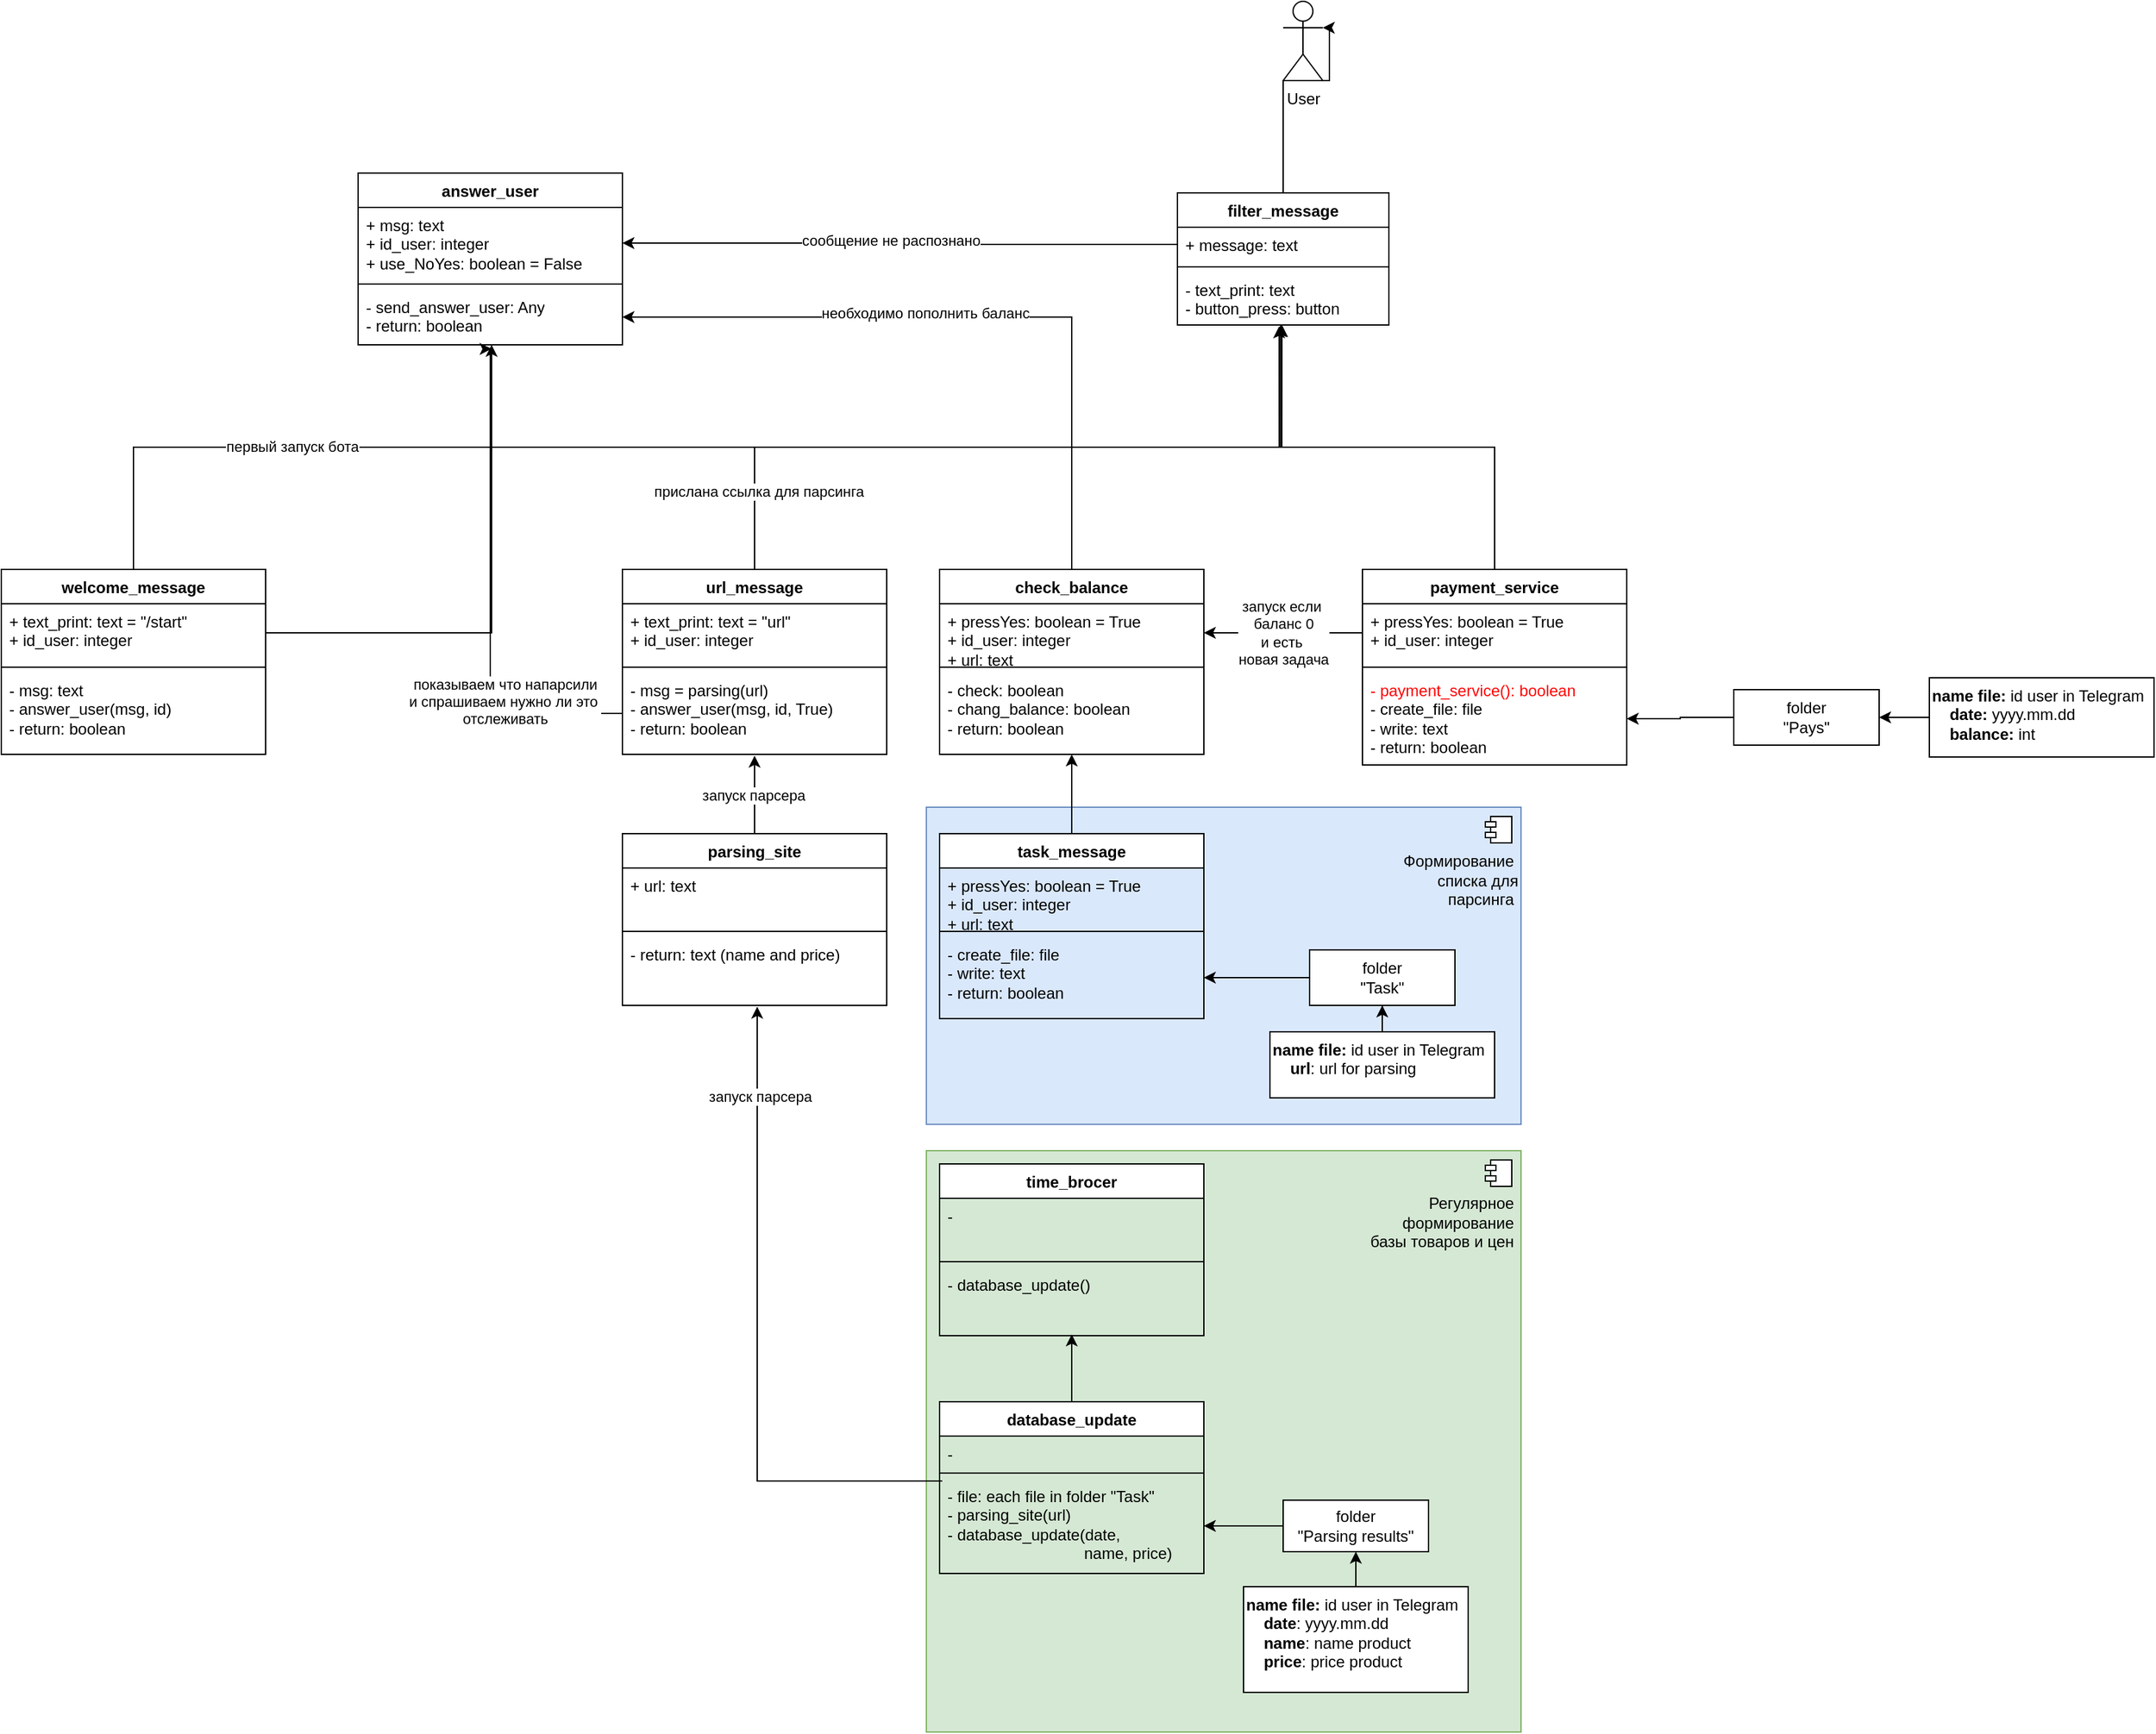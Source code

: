<mxfile version="22.0.8" type="github">
  <diagram name="Страница — 1" id="5FJGtUaLvc8kbi69Jgre">
    <mxGraphModel dx="3728" dy="2356" grid="0" gridSize="10" guides="0" tooltips="1" connect="1" arrows="1" fold="1" page="1" pageScale="1" pageWidth="827" pageHeight="1169" math="0" shadow="0">
      <root>
        <mxCell id="0" />
        <mxCell id="1" parent="0" />
        <mxCell id="Y0vespap-BMlkndGWWb3-69" value="Формирование&amp;nbsp;&lt;br&gt;списка для&lt;br&gt;парсинга&amp;nbsp;&lt;br&gt;&lt;br&gt;&lt;br&gt;&lt;br&gt;&lt;br&gt;&lt;br&gt;&lt;br&gt;&lt;br&gt;&lt;br&gt;&lt;br&gt;" style="html=1;dropTarget=0;whiteSpace=wrap;fillColor=#dae8fc;strokeColor=#6c8ebf;align=right;" parent="1" vertex="1">
          <mxGeometry x="-490" y="500" width="450" height="240" as="geometry" />
        </mxCell>
        <mxCell id="Y0vespap-BMlkndGWWb3-70" value="" style="shape=module;jettyWidth=8;jettyHeight=4;" parent="Y0vespap-BMlkndGWWb3-69" vertex="1">
          <mxGeometry x="1" width="20" height="20" relative="1" as="geometry">
            <mxPoint x="-27" y="7" as="offset" />
          </mxGeometry>
        </mxCell>
        <mxCell id="Y0vespap-BMlkndGWWb3-25" value="Регулярное&amp;nbsp;&lt;br&gt;формирование&amp;nbsp;&lt;br&gt;базы товаров и цен&amp;nbsp;&lt;br&gt;&lt;br&gt;&lt;br&gt;&lt;br&gt;&lt;br&gt;&lt;br&gt;&lt;br&gt;&lt;br&gt;&lt;br&gt;&lt;br&gt;&lt;br&gt;&lt;br&gt;&lt;br&gt;&lt;br&gt;&lt;br&gt;&lt;br&gt;&lt;br&gt;&lt;br&gt;&lt;br&gt;&lt;br&gt;&lt;br&gt;&lt;br&gt;&lt;br&gt;&lt;br&gt;" style="html=1;dropTarget=0;whiteSpace=wrap;fillColor=#d5e8d4;strokeColor=#82b366;align=right;" parent="1" vertex="1">
          <mxGeometry x="-490" y="760" width="450" height="440" as="geometry" />
        </mxCell>
        <mxCell id="Y0vespap-BMlkndGWWb3-26" value="" style="shape=module;jettyWidth=8;jettyHeight=4;" parent="Y0vespap-BMlkndGWWb3-25" vertex="1">
          <mxGeometry x="1" width="20" height="20" relative="1" as="geometry">
            <mxPoint x="-27" y="7" as="offset" />
          </mxGeometry>
        </mxCell>
        <mxCell id="H9uGGTbssXHLd05-33D6-1" value="filter_message" style="swimlane;fontStyle=1;align=center;verticalAlign=top;childLayout=stackLayout;horizontal=1;startSize=26;horizontalStack=0;resizeParent=1;resizeParentMax=0;resizeLast=0;collapsible=1;marginBottom=0;whiteSpace=wrap;html=1;" parent="1" vertex="1">
          <mxGeometry x="-300" y="35" width="160" height="100" as="geometry" />
        </mxCell>
        <mxCell id="H9uGGTbssXHLd05-33D6-2" value="+ message: text" style="text;strokeColor=none;fillColor=none;align=left;verticalAlign=top;spacingLeft=4;spacingRight=4;overflow=hidden;rotatable=0;points=[[0,0.5],[1,0.5]];portConstraint=eastwest;whiteSpace=wrap;html=1;" parent="H9uGGTbssXHLd05-33D6-1" vertex="1">
          <mxGeometry y="26" width="160" height="26" as="geometry" />
        </mxCell>
        <mxCell id="H9uGGTbssXHLd05-33D6-3" value="" style="line;strokeWidth=1;fillColor=none;align=left;verticalAlign=middle;spacingTop=-1;spacingLeft=3;spacingRight=3;rotatable=0;labelPosition=right;points=[];portConstraint=eastwest;strokeColor=inherit;" parent="H9uGGTbssXHLd05-33D6-1" vertex="1">
          <mxGeometry y="52" width="160" height="8" as="geometry" />
        </mxCell>
        <mxCell id="H9uGGTbssXHLd05-33D6-4" value="- text_print: text&lt;br&gt;- button_press: button" style="text;strokeColor=none;fillColor=none;align=left;verticalAlign=top;spacingLeft=4;spacingRight=4;overflow=hidden;rotatable=0;points=[[0,0.5],[1,0.5]];portConstraint=eastwest;whiteSpace=wrap;html=1;" parent="H9uGGTbssXHLd05-33D6-1" vertex="1">
          <mxGeometry y="60" width="160" height="40" as="geometry" />
        </mxCell>
        <mxCell id="H9uGGTbssXHLd05-33D6-6" value="User" style="shape=umlActor;verticalLabelPosition=bottom;verticalAlign=top;html=1;" parent="1" vertex="1">
          <mxGeometry x="-220" y="-110" width="30" height="60" as="geometry" />
        </mxCell>
        <mxCell id="Y0vespap-BMlkndGWWb3-32" style="edgeStyle=orthogonalEdgeStyle;rounded=0;orthogonalLoop=1;jettySize=auto;html=1;entryX=0.494;entryY=1;entryDx=0;entryDy=0;entryPerimeter=0;" parent="1" source="H0bfLcFETeNuK2Q-7Ryl-2" target="H9uGGTbssXHLd05-33D6-4" edge="1">
          <mxGeometry relative="1" as="geometry" />
        </mxCell>
        <mxCell id="Y0vespap-BMlkndGWWb3-60" value="первый запуск бота" style="edgeLabel;html=1;align=center;verticalAlign=middle;resizable=0;points=[];" parent="Y0vespap-BMlkndGWWb3-32" vertex="1" connectable="0">
          <mxGeometry x="-0.543" y="3" relative="1" as="geometry">
            <mxPoint x="-29" y="2" as="offset" />
          </mxGeometry>
        </mxCell>
        <mxCell id="H0bfLcFETeNuK2Q-7Ryl-2" value="welcome_message" style="swimlane;fontStyle=1;align=center;verticalAlign=top;childLayout=stackLayout;horizontal=1;startSize=26;horizontalStack=0;resizeParent=1;resizeParentMax=0;resizeLast=0;collapsible=1;marginBottom=0;whiteSpace=wrap;html=1;" parent="1" vertex="1">
          <mxGeometry x="-1190" y="320" width="200" height="140" as="geometry" />
        </mxCell>
        <mxCell id="H0bfLcFETeNuK2Q-7Ryl-3" value="+ text_print: text = &quot;/start&quot;&lt;br&gt;+ id_user: integer" style="text;strokeColor=none;fillColor=none;align=left;verticalAlign=top;spacingLeft=4;spacingRight=4;overflow=hidden;rotatable=0;points=[[0,0.5],[1,0.5]];portConstraint=eastwest;whiteSpace=wrap;html=1;" parent="H0bfLcFETeNuK2Q-7Ryl-2" vertex="1">
          <mxGeometry y="26" width="200" height="44" as="geometry" />
        </mxCell>
        <mxCell id="H0bfLcFETeNuK2Q-7Ryl-4" value="" style="line;strokeWidth=1;fillColor=none;align=left;verticalAlign=middle;spacingTop=-1;spacingLeft=3;spacingRight=3;rotatable=0;labelPosition=right;points=[];portConstraint=eastwest;strokeColor=inherit;" parent="H0bfLcFETeNuK2Q-7Ryl-2" vertex="1">
          <mxGeometry y="70" width="200" height="8" as="geometry" />
        </mxCell>
        <mxCell id="H0bfLcFETeNuK2Q-7Ryl-5" value="- msg: text&lt;br&gt;- answer_user(msg, id)&lt;br&gt;-&amp;nbsp;return: boolean" style="text;strokeColor=none;fillColor=none;align=left;verticalAlign=top;spacingLeft=4;spacingRight=4;overflow=hidden;rotatable=0;points=[[0,0.5],[1,0.5]];portConstraint=eastwest;whiteSpace=wrap;html=1;" parent="H0bfLcFETeNuK2Q-7Ryl-2" vertex="1">
          <mxGeometry y="78" width="200" height="62" as="geometry" />
        </mxCell>
        <mxCell id="H0bfLcFETeNuK2Q-7Ryl-6" value="answer_user" style="swimlane;fontStyle=1;align=center;verticalAlign=top;childLayout=stackLayout;horizontal=1;startSize=26;horizontalStack=0;resizeParent=1;resizeParentMax=0;resizeLast=0;collapsible=1;marginBottom=0;whiteSpace=wrap;html=1;" parent="1" vertex="1">
          <mxGeometry x="-920" y="20" width="200" height="130" as="geometry" />
        </mxCell>
        <mxCell id="H0bfLcFETeNuK2Q-7Ryl-7" value="+ msg: text&lt;br&gt;+ id_user: integer&lt;br&gt;+ use_NoYes: boolean = False" style="text;strokeColor=none;fillColor=none;align=left;verticalAlign=top;spacingLeft=4;spacingRight=4;overflow=hidden;rotatable=0;points=[[0,0.5],[1,0.5]];portConstraint=eastwest;whiteSpace=wrap;html=1;" parent="H0bfLcFETeNuK2Q-7Ryl-6" vertex="1">
          <mxGeometry y="26" width="200" height="54" as="geometry" />
        </mxCell>
        <mxCell id="H0bfLcFETeNuK2Q-7Ryl-8" value="" style="line;strokeWidth=1;fillColor=none;align=left;verticalAlign=middle;spacingTop=-1;spacingLeft=3;spacingRight=3;rotatable=0;labelPosition=right;points=[];portConstraint=eastwest;strokeColor=inherit;" parent="H0bfLcFETeNuK2Q-7Ryl-6" vertex="1">
          <mxGeometry y="80" width="200" height="8" as="geometry" />
        </mxCell>
        <mxCell id="H0bfLcFETeNuK2Q-7Ryl-9" value="- send_answer_user: Any&lt;br&gt;- return: boolean" style="text;strokeColor=none;fillColor=none;align=left;verticalAlign=top;spacingLeft=4;spacingRight=4;overflow=hidden;rotatable=0;points=[[0,0.5],[1,0.5]];portConstraint=eastwest;whiteSpace=wrap;html=1;" parent="H0bfLcFETeNuK2Q-7Ryl-6" vertex="1">
          <mxGeometry y="88" width="200" height="42" as="geometry" />
        </mxCell>
        <mxCell id="Y0vespap-BMlkndGWWb3-33" style="edgeStyle=orthogonalEdgeStyle;rounded=0;orthogonalLoop=1;jettySize=auto;html=1;entryX=0.494;entryY=1;entryDx=0;entryDy=0;entryPerimeter=0;" parent="1" source="ytyW5f8ttz-P0lV4MFBV-1" target="H9uGGTbssXHLd05-33D6-4" edge="1">
          <mxGeometry relative="1" as="geometry" />
        </mxCell>
        <mxCell id="Y0vespap-BMlkndGWWb3-61" value="прислана ссылка для парсинга" style="edgeLabel;html=1;align=center;verticalAlign=middle;resizable=0;points=[];" parent="Y0vespap-BMlkndGWWb3-33" vertex="1" connectable="0">
          <mxGeometry x="-0.798" y="-3" relative="1" as="geometry">
            <mxPoint as="offset" />
          </mxGeometry>
        </mxCell>
        <mxCell id="ytyW5f8ttz-P0lV4MFBV-1" value="url_message" style="swimlane;fontStyle=1;align=center;verticalAlign=top;childLayout=stackLayout;horizontal=1;startSize=26;horizontalStack=0;resizeParent=1;resizeParentMax=0;resizeLast=0;collapsible=1;marginBottom=0;whiteSpace=wrap;html=1;" parent="1" vertex="1">
          <mxGeometry x="-720" y="320" width="200" height="140" as="geometry" />
        </mxCell>
        <mxCell id="ytyW5f8ttz-P0lV4MFBV-2" value="+ text_print: text = &quot;url&quot;&amp;nbsp;&lt;br&gt;+ id_user: integer" style="text;strokeColor=none;fillColor=none;align=left;verticalAlign=top;spacingLeft=4;spacingRight=4;overflow=hidden;rotatable=0;points=[[0,0.5],[1,0.5]];portConstraint=eastwest;whiteSpace=wrap;html=1;" parent="ytyW5f8ttz-P0lV4MFBV-1" vertex="1">
          <mxGeometry y="26" width="200" height="44" as="geometry" />
        </mxCell>
        <mxCell id="ytyW5f8ttz-P0lV4MFBV-3" value="" style="line;strokeWidth=1;fillColor=none;align=left;verticalAlign=middle;spacingTop=-1;spacingLeft=3;spacingRight=3;rotatable=0;labelPosition=right;points=[];portConstraint=eastwest;strokeColor=inherit;" parent="ytyW5f8ttz-P0lV4MFBV-1" vertex="1">
          <mxGeometry y="70" width="200" height="8" as="geometry" />
        </mxCell>
        <mxCell id="ytyW5f8ttz-P0lV4MFBV-4" value="- msg = parsing(url)&lt;br&gt;- answer_user(msg, id, True)&lt;br&gt;- return: boolean" style="text;strokeColor=none;fillColor=none;align=left;verticalAlign=top;spacingLeft=4;spacingRight=4;overflow=hidden;rotatable=0;points=[[0,0.5],[1,0.5]];portConstraint=eastwest;whiteSpace=wrap;html=1;" parent="ytyW5f8ttz-P0lV4MFBV-1" vertex="1">
          <mxGeometry y="78" width="200" height="62" as="geometry" />
        </mxCell>
        <mxCell id="ytyW5f8ttz-P0lV4MFBV-6" value="parsing_site" style="swimlane;fontStyle=1;align=center;verticalAlign=top;childLayout=stackLayout;horizontal=1;startSize=26;horizontalStack=0;resizeParent=1;resizeParentMax=0;resizeLast=0;collapsible=1;marginBottom=0;whiteSpace=wrap;html=1;" parent="1" vertex="1">
          <mxGeometry x="-720" y="520" width="200" height="130" as="geometry" />
        </mxCell>
        <mxCell id="ytyW5f8ttz-P0lV4MFBV-7" value="+ url: text" style="text;strokeColor=none;fillColor=none;align=left;verticalAlign=top;spacingLeft=4;spacingRight=4;overflow=hidden;rotatable=0;points=[[0,0.5],[1,0.5]];portConstraint=eastwest;whiteSpace=wrap;html=1;" parent="ytyW5f8ttz-P0lV4MFBV-6" vertex="1">
          <mxGeometry y="26" width="200" height="44" as="geometry" />
        </mxCell>
        <mxCell id="ytyW5f8ttz-P0lV4MFBV-8" value="" style="line;strokeWidth=1;fillColor=none;align=left;verticalAlign=middle;spacingTop=-1;spacingLeft=3;spacingRight=3;rotatable=0;labelPosition=right;points=[];portConstraint=eastwest;strokeColor=inherit;" parent="ytyW5f8ttz-P0lV4MFBV-6" vertex="1">
          <mxGeometry y="70" width="200" height="8" as="geometry" />
        </mxCell>
        <mxCell id="ytyW5f8ttz-P0lV4MFBV-9" value="- return: text (name and price)" style="text;strokeColor=none;fillColor=none;align=left;verticalAlign=top;spacingLeft=4;spacingRight=4;overflow=hidden;rotatable=0;points=[[0,0.5],[1,0.5]];portConstraint=eastwest;whiteSpace=wrap;html=1;" parent="ytyW5f8ttz-P0lV4MFBV-6" vertex="1">
          <mxGeometry y="78" width="200" height="52" as="geometry" />
        </mxCell>
        <mxCell id="Y0vespap-BMlkndGWWb3-56" style="edgeStyle=orthogonalEdgeStyle;rounded=0;orthogonalLoop=1;jettySize=auto;html=1;entryX=0.5;entryY=1;entryDx=0;entryDy=0;" parent="1" source="ytyW5f8ttz-P0lV4MFBV-10" target="Y0vespap-BMlkndGWWb3-51" edge="1">
          <mxGeometry relative="1" as="geometry" />
        </mxCell>
        <mxCell id="ytyW5f8ttz-P0lV4MFBV-10" value="task_message" style="swimlane;fontStyle=1;align=center;verticalAlign=top;childLayout=stackLayout;horizontal=1;startSize=26;horizontalStack=0;resizeParent=1;resizeParentMax=0;resizeLast=0;collapsible=1;marginBottom=0;whiteSpace=wrap;html=1;" parent="1" vertex="1">
          <mxGeometry x="-480" y="520" width="200" height="140" as="geometry" />
        </mxCell>
        <mxCell id="ytyW5f8ttz-P0lV4MFBV-11" value="+ pressYes: boolean = True&lt;br&gt;+ id_user: integer&lt;br&gt;+ url: text&amp;nbsp;" style="text;strokeColor=none;fillColor=none;align=left;verticalAlign=top;spacingLeft=4;spacingRight=4;overflow=hidden;rotatable=0;points=[[0,0.5],[1,0.5]];portConstraint=eastwest;whiteSpace=wrap;html=1;" parent="ytyW5f8ttz-P0lV4MFBV-10" vertex="1">
          <mxGeometry y="26" width="200" height="44" as="geometry" />
        </mxCell>
        <mxCell id="ytyW5f8ttz-P0lV4MFBV-12" value="" style="line;strokeWidth=1;fillColor=none;align=left;verticalAlign=middle;spacingTop=-1;spacingLeft=3;spacingRight=3;rotatable=0;labelPosition=right;points=[];portConstraint=eastwest;strokeColor=inherit;" parent="ytyW5f8ttz-P0lV4MFBV-10" vertex="1">
          <mxGeometry y="70" width="200" height="8" as="geometry" />
        </mxCell>
        <mxCell id="ytyW5f8ttz-P0lV4MFBV-13" value="- create_file: file&lt;br&gt;- write: text&lt;br&gt;- return: boolean" style="text;strokeColor=none;fillColor=none;align=left;verticalAlign=top;spacingLeft=4;spacingRight=4;overflow=hidden;rotatable=0;points=[[0,0.5],[1,0.5]];portConstraint=eastwest;whiteSpace=wrap;html=1;" parent="ytyW5f8ttz-P0lV4MFBV-10" vertex="1">
          <mxGeometry y="78" width="200" height="62" as="geometry" />
        </mxCell>
        <mxCell id="Y0vespap-BMlkndGWWb3-38" style="edgeStyle=orthogonalEdgeStyle;rounded=0;orthogonalLoop=1;jettySize=auto;html=1;entryX=0.5;entryY=1;entryDx=0;entryDy=0;" parent="1" source="Y0vespap-BMlkndGWWb3-4" target="Y0vespap-BMlkndGWWb3-7" edge="1">
          <mxGeometry relative="1" as="geometry" />
        </mxCell>
        <mxCell id="Y0vespap-BMlkndGWWb3-4" value="&lt;b&gt;name file:&lt;/b&gt; id user in Telegram&amp;nbsp;&amp;nbsp;&lt;br&gt;&lt;b&gt;&amp;nbsp; &amp;nbsp; url&lt;/b&gt;: url for parsing&amp;nbsp;" style="html=1;whiteSpace=wrap;align=left;verticalAlign=top;" parent="1" vertex="1">
          <mxGeometry x="-230" y="670" width="170" height="50" as="geometry" />
        </mxCell>
        <mxCell id="Y0vespap-BMlkndGWWb3-39" style="edgeStyle=orthogonalEdgeStyle;rounded=0;orthogonalLoop=1;jettySize=auto;html=1;" parent="1" source="Y0vespap-BMlkndGWWb3-7" target="ytyW5f8ttz-P0lV4MFBV-13" edge="1">
          <mxGeometry relative="1" as="geometry" />
        </mxCell>
        <mxCell id="Y0vespap-BMlkndGWWb3-7" value="folder &lt;br&gt;&quot;Task&quot;" style="html=1;whiteSpace=wrap;" parent="1" vertex="1">
          <mxGeometry x="-200" y="608" width="110" height="42" as="geometry" />
        </mxCell>
        <mxCell id="Y0vespap-BMlkndGWWb3-9" value="time_brocer" style="swimlane;fontStyle=1;align=center;verticalAlign=top;childLayout=stackLayout;horizontal=1;startSize=26;horizontalStack=0;resizeParent=1;resizeParentMax=0;resizeLast=0;collapsible=1;marginBottom=0;whiteSpace=wrap;html=1;" parent="1" vertex="1">
          <mxGeometry x="-480" y="770" width="200" height="130" as="geometry" />
        </mxCell>
        <mxCell id="Y0vespap-BMlkndGWWb3-10" value="-&amp;nbsp;" style="text;strokeColor=none;fillColor=none;align=left;verticalAlign=top;spacingLeft=4;spacingRight=4;overflow=hidden;rotatable=0;points=[[0,0.5],[1,0.5]];portConstraint=eastwest;whiteSpace=wrap;html=1;" parent="Y0vespap-BMlkndGWWb3-9" vertex="1">
          <mxGeometry y="26" width="200" height="44" as="geometry" />
        </mxCell>
        <mxCell id="Y0vespap-BMlkndGWWb3-11" value="" style="line;strokeWidth=1;fillColor=none;align=left;verticalAlign=middle;spacingTop=-1;spacingLeft=3;spacingRight=3;rotatable=0;labelPosition=right;points=[];portConstraint=eastwest;strokeColor=inherit;" parent="Y0vespap-BMlkndGWWb3-9" vertex="1">
          <mxGeometry y="70" width="200" height="8" as="geometry" />
        </mxCell>
        <mxCell id="Y0vespap-BMlkndGWWb3-12" value="- database_update()" style="text;strokeColor=none;fillColor=none;align=left;verticalAlign=top;spacingLeft=4;spacingRight=4;overflow=hidden;rotatable=0;points=[[0,0.5],[1,0.5]];portConstraint=eastwest;whiteSpace=wrap;html=1;" parent="Y0vespap-BMlkndGWWb3-9" vertex="1">
          <mxGeometry y="78" width="200" height="52" as="geometry" />
        </mxCell>
        <mxCell id="Y0vespap-BMlkndGWWb3-40" style="edgeStyle=orthogonalEdgeStyle;rounded=0;orthogonalLoop=1;jettySize=auto;html=1;entryX=1;entryY=0.5;entryDx=0;entryDy=0;" parent="1" source="Y0vespap-BMlkndGWWb3-13" target="Y0vespap-BMlkndGWWb3-22" edge="1">
          <mxGeometry relative="1" as="geometry" />
        </mxCell>
        <mxCell id="Y0vespap-BMlkndGWWb3-13" value="folder &lt;br&gt;&quot;Parsing results&quot;" style="html=1;whiteSpace=wrap;" parent="1" vertex="1">
          <mxGeometry x="-220" y="1024.5" width="110" height="39" as="geometry" />
        </mxCell>
        <mxCell id="Y0vespap-BMlkndGWWb3-41" style="edgeStyle=orthogonalEdgeStyle;rounded=0;orthogonalLoop=1;jettySize=auto;html=1;entryX=0.5;entryY=1;entryDx=0;entryDy=0;" parent="1" source="Y0vespap-BMlkndGWWb3-17" target="Y0vespap-BMlkndGWWb3-13" edge="1">
          <mxGeometry relative="1" as="geometry" />
        </mxCell>
        <mxCell id="Y0vespap-BMlkndGWWb3-17" value="&lt;b&gt;name file:&lt;/b&gt; id user in Telegram&amp;nbsp;&amp;nbsp;&lt;br&gt;&lt;b&gt;&amp;nbsp; &amp;nbsp; date&lt;/b&gt;: yyyy.mm.dd&amp;nbsp;&lt;br&gt;&lt;b style=&quot;border-color: var(--border-color);&quot;&gt;&amp;nbsp; &amp;nbsp; name&lt;/b&gt;: name product&amp;nbsp;&lt;br&gt;&lt;b&gt;&amp;nbsp; &amp;nbsp; price&lt;/b&gt;: price product" style="html=1;whiteSpace=wrap;align=left;verticalAlign=top;" parent="1" vertex="1">
          <mxGeometry x="-250" y="1090" width="170" height="80" as="geometry" />
        </mxCell>
        <mxCell id="Y0vespap-BMlkndGWWb3-19" value="database_update" style="swimlane;fontStyle=1;align=center;verticalAlign=top;childLayout=stackLayout;horizontal=1;startSize=26;horizontalStack=0;resizeParent=1;resizeParentMax=0;resizeLast=0;collapsible=1;marginBottom=0;whiteSpace=wrap;html=1;" parent="1" vertex="1">
          <mxGeometry x="-480" y="950" width="200" height="130" as="geometry" />
        </mxCell>
        <mxCell id="Y0vespap-BMlkndGWWb3-20" value="-&amp;nbsp;" style="text;strokeColor=none;fillColor=none;align=left;verticalAlign=top;spacingLeft=4;spacingRight=4;overflow=hidden;rotatable=0;points=[[0,0.5],[1,0.5]];portConstraint=eastwest;whiteSpace=wrap;html=1;" parent="Y0vespap-BMlkndGWWb3-19" vertex="1">
          <mxGeometry y="26" width="200" height="24" as="geometry" />
        </mxCell>
        <mxCell id="Y0vespap-BMlkndGWWb3-21" value="" style="line;strokeWidth=1;fillColor=none;align=left;verticalAlign=middle;spacingTop=-1;spacingLeft=3;spacingRight=3;rotatable=0;labelPosition=right;points=[];portConstraint=eastwest;strokeColor=inherit;" parent="Y0vespap-BMlkndGWWb3-19" vertex="1">
          <mxGeometry y="50" width="200" height="8" as="geometry" />
        </mxCell>
        <mxCell id="Y0vespap-BMlkndGWWb3-22" value="- file: each file in folder &quot;Task&quot;&amp;nbsp;&lt;br&gt;- parsing_site(url)&amp;nbsp;&lt;br&gt;- database_update(date, &lt;br&gt;&lt;span style=&quot;white-space: pre;&quot;&gt;&#x9;&lt;span style=&quot;white-space: pre;&quot;&gt;&#x9;&lt;span style=&quot;white-space: pre;&quot;&gt;&#x9;       &lt;/span&gt;&lt;/span&gt;&lt;/span&gt;name, price)" style="text;strokeColor=none;fillColor=none;align=left;verticalAlign=top;spacingLeft=4;spacingRight=4;overflow=hidden;rotatable=0;points=[[0,0.5],[1,0.5]];portConstraint=eastwest;whiteSpace=wrap;html=1;" parent="Y0vespap-BMlkndGWWb3-19" vertex="1">
          <mxGeometry y="58" width="200" height="72" as="geometry" />
        </mxCell>
        <mxCell id="Y0vespap-BMlkndGWWb3-23" style="edgeStyle=orthogonalEdgeStyle;rounded=0;orthogonalLoop=1;jettySize=auto;html=1;entryX=0.5;entryY=0.981;entryDx=0;entryDy=0;entryPerimeter=0;" parent="1" source="Y0vespap-BMlkndGWWb3-19" target="Y0vespap-BMlkndGWWb3-12" edge="1">
          <mxGeometry relative="1" as="geometry" />
        </mxCell>
        <mxCell id="Y0vespap-BMlkndGWWb3-27" style="edgeStyle=orthogonalEdgeStyle;rounded=0;orthogonalLoop=1;jettySize=auto;html=1;exitX=0.01;exitY=0.028;exitDx=0;exitDy=0;exitPerimeter=0;entryX=0.51;entryY=1.019;entryDx=0;entryDy=0;entryPerimeter=0;" parent="1" source="Y0vespap-BMlkndGWWb3-22" target="ytyW5f8ttz-P0lV4MFBV-9" edge="1">
          <mxGeometry relative="1" as="geometry">
            <mxPoint x="-590" y="660" as="targetPoint" />
          </mxGeometry>
        </mxCell>
        <mxCell id="Y0vespap-BMlkndGWWb3-63" value="запуск парсера" style="edgeLabel;html=1;align=center;verticalAlign=middle;resizable=0;points=[];" parent="Y0vespap-BMlkndGWWb3-27" vertex="1" connectable="0">
          <mxGeometry x="0.73" y="-2" relative="1" as="geometry">
            <mxPoint as="offset" />
          </mxGeometry>
        </mxCell>
        <mxCell id="Y0vespap-BMlkndGWWb3-31" style="edgeStyle=orthogonalEdgeStyle;rounded=0;orthogonalLoop=1;jettySize=auto;html=1;exitX=0.5;exitY=0;exitDx=0;exitDy=0;entryX=0.5;entryY=1.016;entryDx=0;entryDy=0;entryPerimeter=0;" parent="1" source="ytyW5f8ttz-P0lV4MFBV-6" target="ytyW5f8ttz-P0lV4MFBV-4" edge="1">
          <mxGeometry relative="1" as="geometry" />
        </mxCell>
        <mxCell id="Y0vespap-BMlkndGWWb3-62" value="запуск парсера" style="edgeLabel;html=1;align=center;verticalAlign=middle;resizable=0;points=[];" parent="Y0vespap-BMlkndGWWb3-31" vertex="1" connectable="0">
          <mxGeometry x="-0.017" y="1" relative="1" as="geometry">
            <mxPoint as="offset" />
          </mxGeometry>
        </mxCell>
        <mxCell id="Y0vespap-BMlkndGWWb3-36" style="edgeStyle=orthogonalEdgeStyle;rounded=0;orthogonalLoop=1;jettySize=auto;html=1;entryX=0.505;entryY=1.071;entryDx=0;entryDy=0;entryPerimeter=0;" parent="1" source="ytyW5f8ttz-P0lV4MFBV-4" target="H0bfLcFETeNuK2Q-7Ryl-9" edge="1">
          <mxGeometry relative="1" as="geometry">
            <Array as="points">
              <mxPoint x="-820" y="429" />
            </Array>
          </mxGeometry>
        </mxCell>
        <mxCell id="Y0vespap-BMlkndGWWb3-64" value="показываем что напарсили&lt;br&gt;и спрашиваем нужно ли это&amp;nbsp;&lt;br&gt;отслеживать" style="edgeLabel;html=1;align=center;verticalAlign=middle;resizable=0;points=[];" parent="Y0vespap-BMlkndGWWb3-36" vertex="1" connectable="0">
          <mxGeometry x="-0.731" relative="1" as="geometry">
            <mxPoint x="-39" y="-9" as="offset" />
          </mxGeometry>
        </mxCell>
        <mxCell id="Y0vespap-BMlkndGWWb3-42" value="payment_service" style="swimlane;fontStyle=1;align=center;verticalAlign=top;childLayout=stackLayout;horizontal=1;startSize=26;horizontalStack=0;resizeParent=1;resizeParentMax=0;resizeLast=0;collapsible=1;marginBottom=0;whiteSpace=wrap;html=1;" parent="1" vertex="1">
          <mxGeometry x="-160" y="320" width="200" height="148" as="geometry" />
        </mxCell>
        <mxCell id="Y0vespap-BMlkndGWWb3-43" value="+ pressYes: boolean = True&lt;br&gt;+ id_user: integer" style="text;strokeColor=none;fillColor=none;align=left;verticalAlign=top;spacingLeft=4;spacingRight=4;overflow=hidden;rotatable=0;points=[[0,0.5],[1,0.5]];portConstraint=eastwest;whiteSpace=wrap;html=1;" parent="Y0vespap-BMlkndGWWb3-42" vertex="1">
          <mxGeometry y="26" width="200" height="44" as="geometry" />
        </mxCell>
        <mxCell id="Y0vespap-BMlkndGWWb3-44" value="" style="line;strokeWidth=1;fillColor=none;align=left;verticalAlign=middle;spacingTop=-1;spacingLeft=3;spacingRight=3;rotatable=0;labelPosition=right;points=[];portConstraint=eastwest;strokeColor=inherit;" parent="Y0vespap-BMlkndGWWb3-42" vertex="1">
          <mxGeometry y="70" width="200" height="8" as="geometry" />
        </mxCell>
        <mxCell id="Y0vespap-BMlkndGWWb3-45" value="&lt;font color=&quot;#ff0303&quot;&gt;-&amp;nbsp;payment_service(): boolean&lt;/font&gt;&lt;br&gt;- create_file: file&lt;br&gt;- write: text&lt;br&gt;- return: boolean" style="text;strokeColor=none;fillColor=none;align=left;verticalAlign=top;spacingLeft=4;spacingRight=4;overflow=hidden;rotatable=0;points=[[0,0.5],[1,0.5]];portConstraint=eastwest;whiteSpace=wrap;html=1;" parent="Y0vespap-BMlkndGWWb3-42" vertex="1">
          <mxGeometry y="78" width="200" height="70" as="geometry" />
        </mxCell>
        <mxCell id="1R_4q1G22xEMCYAywD_m-5" style="edgeStyle=orthogonalEdgeStyle;rounded=0;orthogonalLoop=1;jettySize=auto;html=1;entryX=1;entryY=0.5;entryDx=0;entryDy=0;" edge="1" parent="1" source="Y0vespap-BMlkndGWWb3-47" target="Y0vespap-BMlkndGWWb3-49">
          <mxGeometry relative="1" as="geometry" />
        </mxCell>
        <mxCell id="Y0vespap-BMlkndGWWb3-47" value="&lt;b&gt;name file:&lt;/b&gt; id user in Telegram&amp;nbsp;&amp;nbsp;&lt;br&gt;&amp;nbsp; &amp;nbsp; &lt;b&gt;date:&lt;/b&gt; yyyy.mm.dd&amp;nbsp;&lt;br&gt;&amp;nbsp; &amp;nbsp;&amp;nbsp;&lt;b style=&quot;border-color: var(--border-color);&quot;&gt;balance:&amp;nbsp;&lt;/b&gt;int&amp;nbsp;" style="html=1;whiteSpace=wrap;align=left;verticalAlign=top;" parent="1" vertex="1">
          <mxGeometry x="269" y="402" width="170" height="60" as="geometry" />
        </mxCell>
        <mxCell id="Y0vespap-BMlkndGWWb3-48" style="edgeStyle=orthogonalEdgeStyle;rounded=0;orthogonalLoop=1;jettySize=auto;html=1;entryX=1;entryY=0.5;entryDx=0;entryDy=0;" parent="1" source="Y0vespap-BMlkndGWWb3-49" target="Y0vespap-BMlkndGWWb3-45" edge="1">
          <mxGeometry relative="1" as="geometry">
            <mxPoint x="40" y="419" as="targetPoint" />
          </mxGeometry>
        </mxCell>
        <mxCell id="Y0vespap-BMlkndGWWb3-49" value="folder &lt;br&gt;&quot;Pays&quot;" style="html=1;whiteSpace=wrap;" parent="1" vertex="1">
          <mxGeometry x="121" y="411" width="110" height="42" as="geometry" />
        </mxCell>
        <mxCell id="Y0vespap-BMlkndGWWb3-50" style="edgeStyle=orthogonalEdgeStyle;rounded=0;orthogonalLoop=1;jettySize=auto;html=1;entryX=0.488;entryY=1;entryDx=0;entryDy=0;entryPerimeter=0;" parent="1" source="Y0vespap-BMlkndGWWb3-42" target="H9uGGTbssXHLd05-33D6-4" edge="1">
          <mxGeometry relative="1" as="geometry" />
        </mxCell>
        <mxCell id="Y0vespap-BMlkndGWWb3-65" style="edgeStyle=orthogonalEdgeStyle;rounded=0;orthogonalLoop=1;jettySize=auto;html=1;entryX=1;entryY=0.5;entryDx=0;entryDy=0;" parent="1" source="Y0vespap-BMlkndGWWb3-51" target="H0bfLcFETeNuK2Q-7Ryl-9" edge="1">
          <mxGeometry relative="1" as="geometry" />
        </mxCell>
        <mxCell id="Y0vespap-BMlkndGWWb3-66" value="необходимо пополнить баланс" style="edgeLabel;html=1;align=center;verticalAlign=middle;resizable=0;points=[];" parent="Y0vespap-BMlkndGWWb3-65" vertex="1" connectable="0">
          <mxGeometry x="0.138" y="-3" relative="1" as="geometry">
            <mxPoint as="offset" />
          </mxGeometry>
        </mxCell>
        <mxCell id="Y0vespap-BMlkndGWWb3-51" value="check_balance" style="swimlane;fontStyle=1;align=center;verticalAlign=top;childLayout=stackLayout;horizontal=1;startSize=26;horizontalStack=0;resizeParent=1;resizeParentMax=0;resizeLast=0;collapsible=1;marginBottom=0;whiteSpace=wrap;html=1;" parent="1" vertex="1">
          <mxGeometry x="-480" y="320" width="200" height="140" as="geometry" />
        </mxCell>
        <mxCell id="Y0vespap-BMlkndGWWb3-52" value="+ pressYes: boolean = True&lt;br&gt;+ id_user: integer&lt;br&gt;+ url: text&amp;nbsp;" style="text;strokeColor=none;fillColor=none;align=left;verticalAlign=top;spacingLeft=4;spacingRight=4;overflow=hidden;rotatable=0;points=[[0,0.5],[1,0.5]];portConstraint=eastwest;whiteSpace=wrap;html=1;" parent="Y0vespap-BMlkndGWWb3-51" vertex="1">
          <mxGeometry y="26" width="200" height="44" as="geometry" />
        </mxCell>
        <mxCell id="Y0vespap-BMlkndGWWb3-53" value="" style="line;strokeWidth=1;fillColor=none;align=left;verticalAlign=middle;spacingTop=-1;spacingLeft=3;spacingRight=3;rotatable=0;labelPosition=right;points=[];portConstraint=eastwest;strokeColor=inherit;" parent="Y0vespap-BMlkndGWWb3-51" vertex="1">
          <mxGeometry y="70" width="200" height="8" as="geometry" />
        </mxCell>
        <mxCell id="Y0vespap-BMlkndGWWb3-54" value="- check: boolean&lt;br&gt;-&amp;nbsp;chang_balance: boolean&lt;br&gt;- return: boolean" style="text;strokeColor=none;fillColor=none;align=left;verticalAlign=top;spacingLeft=4;spacingRight=4;overflow=hidden;rotatable=0;points=[[0,0.5],[1,0.5]];portConstraint=eastwest;whiteSpace=wrap;html=1;" parent="Y0vespap-BMlkndGWWb3-51" vertex="1">
          <mxGeometry y="78" width="200" height="62" as="geometry" />
        </mxCell>
        <mxCell id="Y0vespap-BMlkndGWWb3-57" style="edgeStyle=orthogonalEdgeStyle;rounded=0;orthogonalLoop=1;jettySize=auto;html=1;entryX=1;entryY=0.5;entryDx=0;entryDy=0;exitX=0;exitY=0.5;exitDx=0;exitDy=0;" parent="1" source="H9uGGTbssXHLd05-33D6-2" target="H0bfLcFETeNuK2Q-7Ryl-7" edge="1">
          <mxGeometry relative="1" as="geometry" />
        </mxCell>
        <mxCell id="Y0vespap-BMlkndGWWb3-59" value="сообщение не распознано" style="edgeLabel;html=1;align=center;verticalAlign=middle;resizable=0;points=[];" parent="Y0vespap-BMlkndGWWb3-57" vertex="1" connectable="0">
          <mxGeometry x="0.036" y="-2" relative="1" as="geometry">
            <mxPoint as="offset" />
          </mxGeometry>
        </mxCell>
        <mxCell id="Y0vespap-BMlkndGWWb3-58" style="edgeStyle=orthogonalEdgeStyle;rounded=0;orthogonalLoop=1;jettySize=auto;html=1;entryX=0.481;entryY=1.025;entryDx=0;entryDy=0;entryPerimeter=0;" parent="1" source="Y0vespap-BMlkndGWWb3-51" target="H9uGGTbssXHLd05-33D6-4" edge="1">
          <mxGeometry relative="1" as="geometry" />
        </mxCell>
        <mxCell id="Y0vespap-BMlkndGWWb3-67" style="edgeStyle=orthogonalEdgeStyle;rounded=0;orthogonalLoop=1;jettySize=auto;html=1;entryX=1;entryY=0.5;entryDx=0;entryDy=0;" parent="1" source="Y0vespap-BMlkndGWWb3-43" target="Y0vespap-BMlkndGWWb3-52" edge="1">
          <mxGeometry relative="1" as="geometry" />
        </mxCell>
        <mxCell id="Y0vespap-BMlkndGWWb3-68" value="запуск если&amp;nbsp;&lt;br&gt;баланс 0&lt;br&gt;и есть&amp;nbsp;&lt;br&gt;новая задача" style="edgeLabel;html=1;align=center;verticalAlign=middle;resizable=0;points=[];" parent="Y0vespap-BMlkndGWWb3-67" vertex="1" connectable="0">
          <mxGeometry x="0.217" y="-3" relative="1" as="geometry">
            <mxPoint x="13" y="3" as="offset" />
          </mxGeometry>
        </mxCell>
        <mxCell id="1R_4q1G22xEMCYAywD_m-1" style="edgeStyle=orthogonalEdgeStyle;rounded=0;orthogonalLoop=1;jettySize=auto;html=1;entryX=0.505;entryY=1;entryDx=0;entryDy=0;entryPerimeter=0;" edge="1" parent="1" source="H0bfLcFETeNuK2Q-7Ryl-3" target="H0bfLcFETeNuK2Q-7Ryl-9">
          <mxGeometry relative="1" as="geometry" />
        </mxCell>
        <mxCell id="1R_4q1G22xEMCYAywD_m-2" style="edgeStyle=orthogonalEdgeStyle;rounded=0;orthogonalLoop=1;jettySize=auto;html=1;entryX=1;entryY=0.333;entryDx=0;entryDy=0;entryPerimeter=0;" edge="1" parent="1" source="H9uGGTbssXHLd05-33D6-1" target="H9uGGTbssXHLd05-33D6-6">
          <mxGeometry relative="1" as="geometry">
            <Array as="points">
              <mxPoint x="-220" y="-50" />
              <mxPoint x="-185" y="-50" />
              <mxPoint x="-185" y="-90" />
            </Array>
          </mxGeometry>
        </mxCell>
      </root>
    </mxGraphModel>
  </diagram>
</mxfile>
